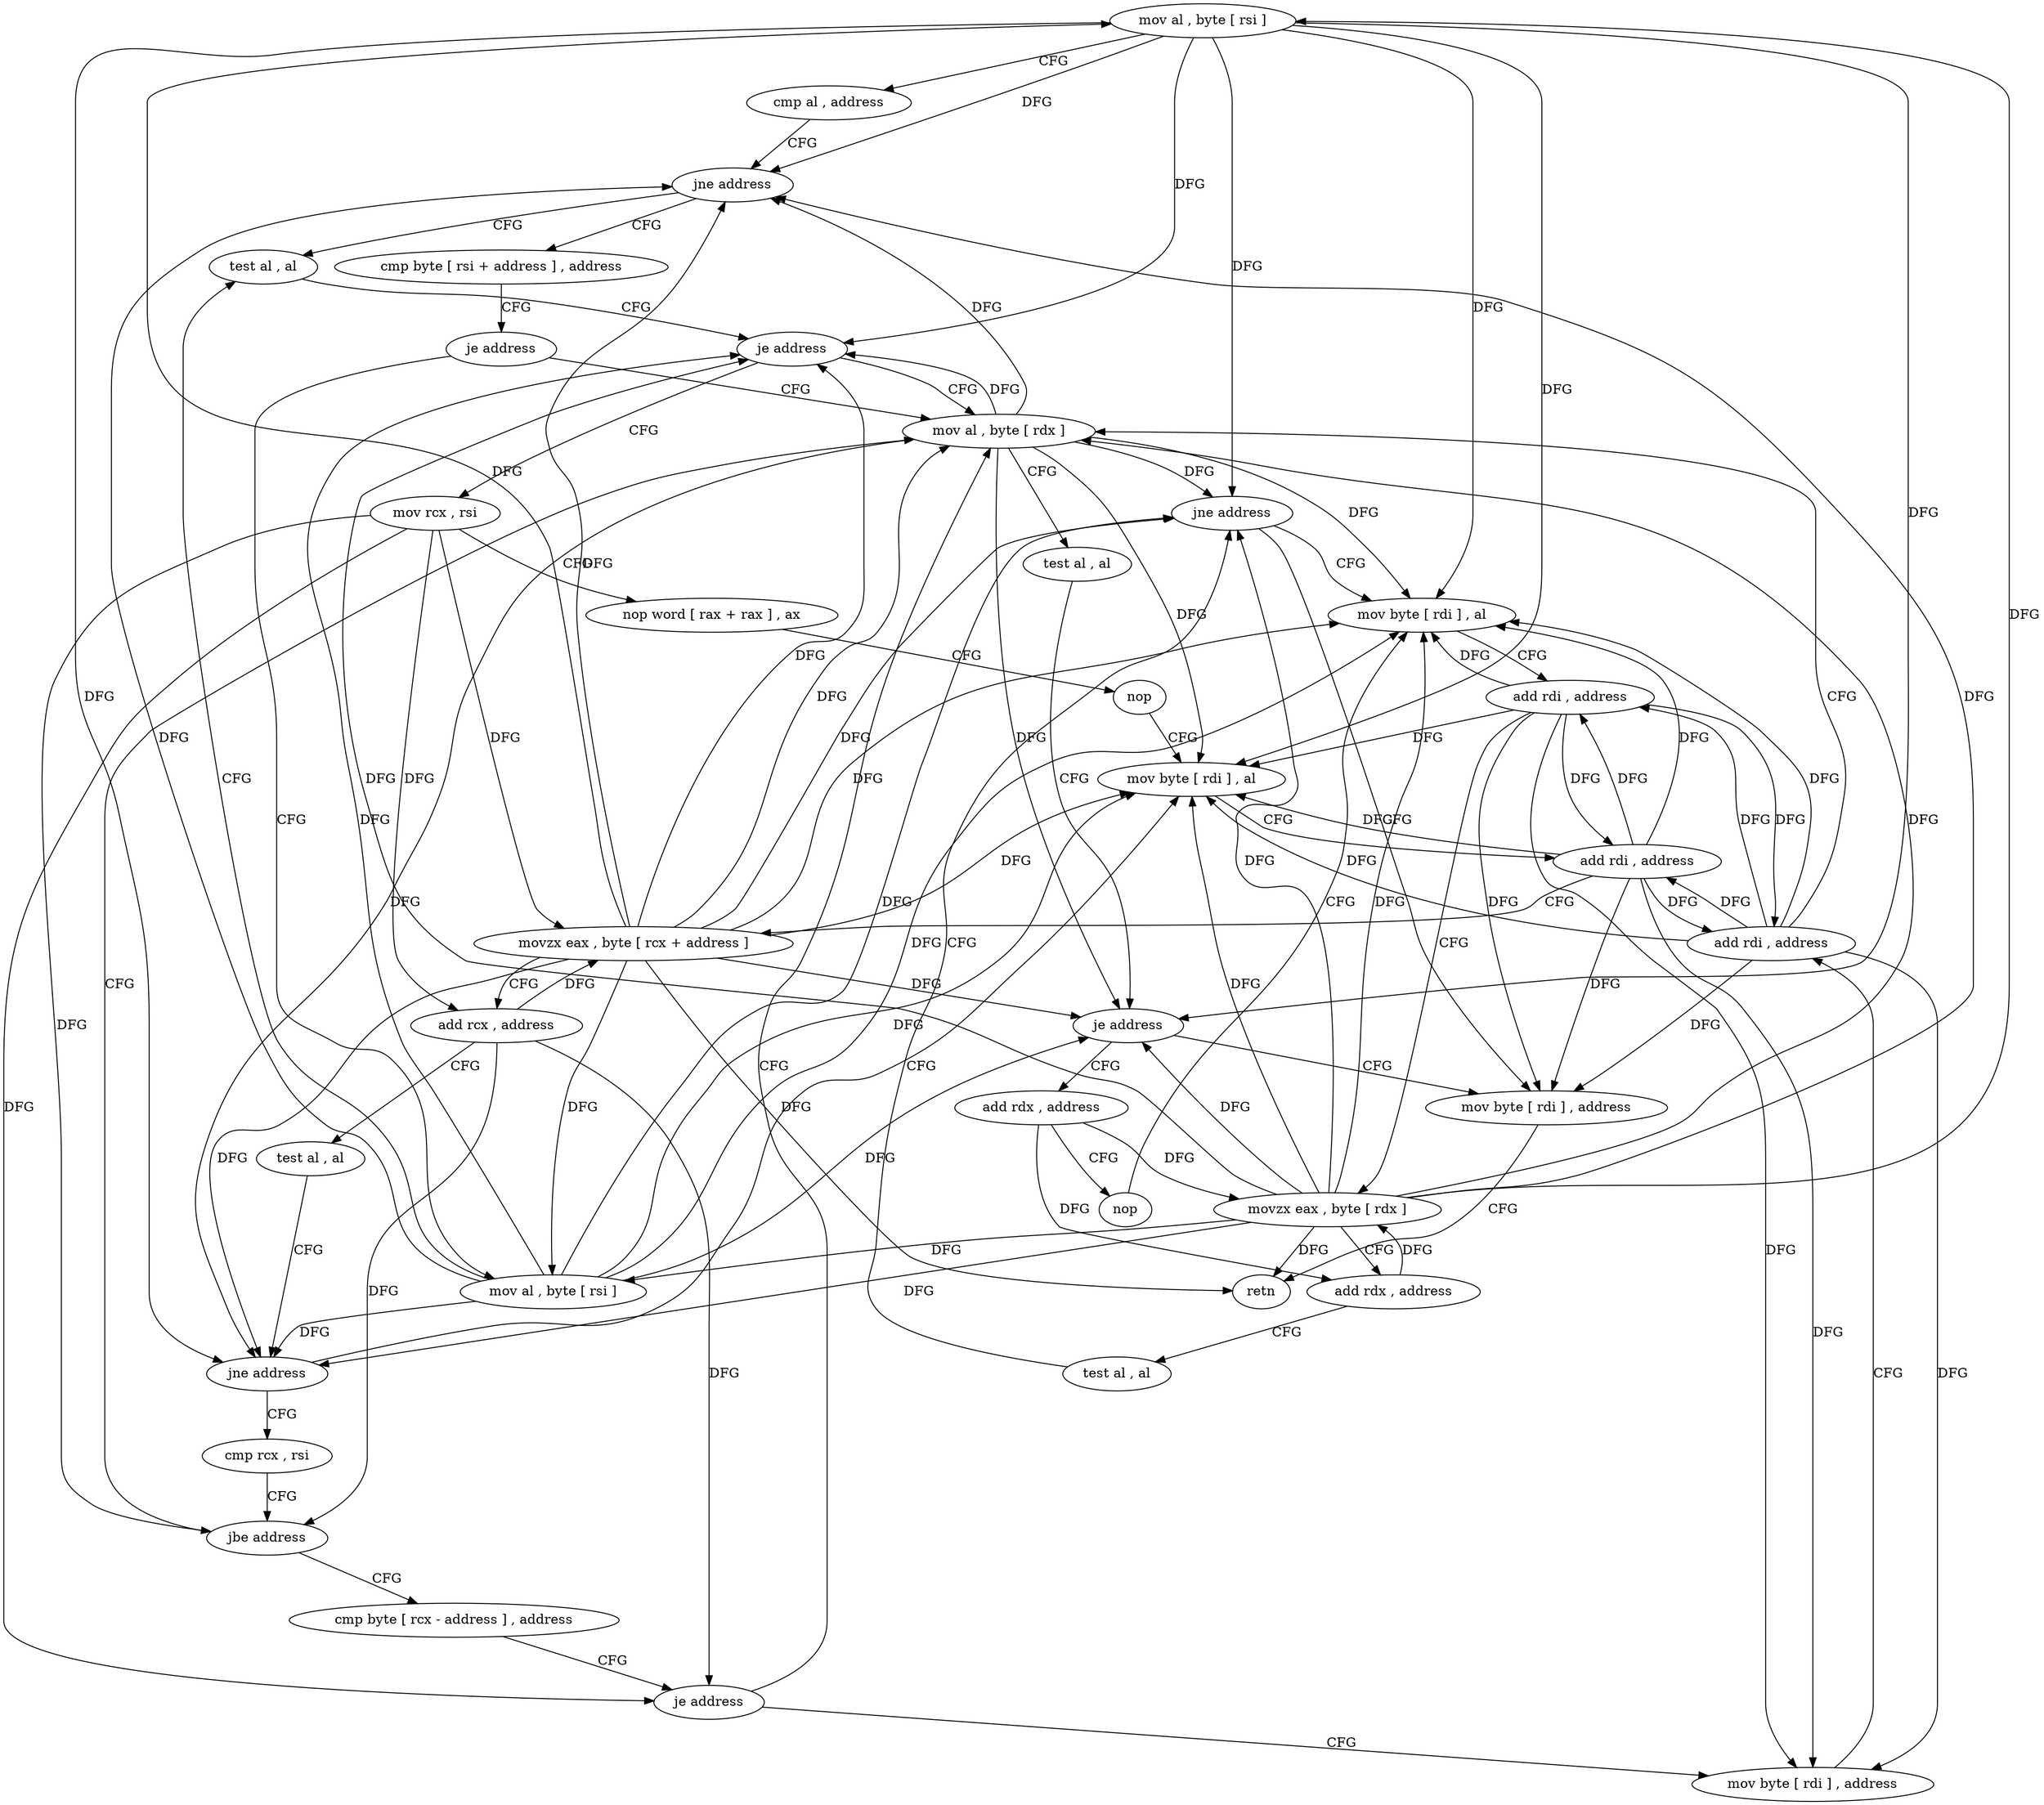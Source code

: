 digraph "func" {
"4223184" [label = "mov al , byte [ rsi ]" ]
"4223186" [label = "cmp al , address" ]
"4223188" [label = "jne address" ]
"4223198" [label = "test al , al" ]
"4223190" [label = "cmp byte [ rsi + address ] , address" ]
"4223200" [label = "je address" ]
"4223252" [label = "mov al , byte [ rdx ]" ]
"4223202" [label = "mov rcx , rsi" ]
"4223194" [label = "je address" ]
"4223196" [label = "mov al , byte [ rsi ]" ]
"4223254" [label = "test al , al" ]
"4223256" [label = "je address" ]
"4223281" [label = "mov byte [ rdi ] , address" ]
"4223258" [label = "add rdx , address" ]
"4223205" [label = "nop word [ rax + rax ] , ax" ]
"4223215" [label = "nop" ]
"4223216" [label = "mov byte [ rdi ] , al" ]
"4223284" [label = "retn" ]
"4223262" [label = "nop" ]
"4223264" [label = "mov byte [ rdi ] , al" ]
"4223218" [label = "add rdi , address" ]
"4223222" [label = "movzx eax , byte [ rcx + address ]" ]
"4223226" [label = "add rcx , address" ]
"4223230" [label = "test al , al" ]
"4223232" [label = "jne address" ]
"4223234" [label = "cmp rcx , rsi" ]
"4223237" [label = "jbe address" ]
"4223239" [label = "cmp byte [ rcx - address ] , address" ]
"4223266" [label = "add rdi , address" ]
"4223270" [label = "movzx eax , byte [ rdx ]" ]
"4223273" [label = "add rdx , address" ]
"4223277" [label = "test al , al" ]
"4223279" [label = "jne address" ]
"4223243" [label = "je address" ]
"4223245" [label = "mov byte [ rdi ] , address" ]
"4223248" [label = "add rdi , address" ]
"4223184" -> "4223186" [ label = "CFG" ]
"4223184" -> "4223188" [ label = "DFG" ]
"4223184" -> "4223200" [ label = "DFG" ]
"4223184" -> "4223256" [ label = "DFG" ]
"4223184" -> "4223216" [ label = "DFG" ]
"4223184" -> "4223232" [ label = "DFG" ]
"4223184" -> "4223264" [ label = "DFG" ]
"4223184" -> "4223279" [ label = "DFG" ]
"4223186" -> "4223188" [ label = "CFG" ]
"4223188" -> "4223198" [ label = "CFG" ]
"4223188" -> "4223190" [ label = "CFG" ]
"4223198" -> "4223200" [ label = "CFG" ]
"4223190" -> "4223194" [ label = "CFG" ]
"4223200" -> "4223252" [ label = "CFG" ]
"4223200" -> "4223202" [ label = "CFG" ]
"4223252" -> "4223254" [ label = "CFG" ]
"4223252" -> "4223188" [ label = "DFG" ]
"4223252" -> "4223200" [ label = "DFG" ]
"4223252" -> "4223256" [ label = "DFG" ]
"4223252" -> "4223216" [ label = "DFG" ]
"4223252" -> "4223232" [ label = "DFG" ]
"4223252" -> "4223264" [ label = "DFG" ]
"4223252" -> "4223279" [ label = "DFG" ]
"4223202" -> "4223205" [ label = "CFG" ]
"4223202" -> "4223222" [ label = "DFG" ]
"4223202" -> "4223226" [ label = "DFG" ]
"4223202" -> "4223237" [ label = "DFG" ]
"4223202" -> "4223243" [ label = "DFG" ]
"4223194" -> "4223252" [ label = "CFG" ]
"4223194" -> "4223196" [ label = "CFG" ]
"4223196" -> "4223198" [ label = "CFG" ]
"4223196" -> "4223188" [ label = "DFG" ]
"4223196" -> "4223200" [ label = "DFG" ]
"4223196" -> "4223256" [ label = "DFG" ]
"4223196" -> "4223216" [ label = "DFG" ]
"4223196" -> "4223232" [ label = "DFG" ]
"4223196" -> "4223264" [ label = "DFG" ]
"4223196" -> "4223279" [ label = "DFG" ]
"4223254" -> "4223256" [ label = "CFG" ]
"4223256" -> "4223281" [ label = "CFG" ]
"4223256" -> "4223258" [ label = "CFG" ]
"4223281" -> "4223284" [ label = "CFG" ]
"4223258" -> "4223262" [ label = "CFG" ]
"4223258" -> "4223270" [ label = "DFG" ]
"4223258" -> "4223273" [ label = "DFG" ]
"4223205" -> "4223215" [ label = "CFG" ]
"4223215" -> "4223216" [ label = "CFG" ]
"4223216" -> "4223218" [ label = "CFG" ]
"4223262" -> "4223264" [ label = "CFG" ]
"4223264" -> "4223266" [ label = "CFG" ]
"4223218" -> "4223222" [ label = "CFG" ]
"4223218" -> "4223281" [ label = "DFG" ]
"4223218" -> "4223216" [ label = "DFG" ]
"4223218" -> "4223264" [ label = "DFG" ]
"4223218" -> "4223266" [ label = "DFG" ]
"4223218" -> "4223245" [ label = "DFG" ]
"4223218" -> "4223248" [ label = "DFG" ]
"4223222" -> "4223226" [ label = "CFG" ]
"4223222" -> "4223188" [ label = "DFG" ]
"4223222" -> "4223200" [ label = "DFG" ]
"4223222" -> "4223256" [ label = "DFG" ]
"4223222" -> "4223216" [ label = "DFG" ]
"4223222" -> "4223184" [ label = "DFG" ]
"4223222" -> "4223252" [ label = "DFG" ]
"4223222" -> "4223196" [ label = "DFG" ]
"4223222" -> "4223284" [ label = "DFG" ]
"4223222" -> "4223232" [ label = "DFG" ]
"4223222" -> "4223264" [ label = "DFG" ]
"4223222" -> "4223279" [ label = "DFG" ]
"4223226" -> "4223230" [ label = "CFG" ]
"4223226" -> "4223222" [ label = "DFG" ]
"4223226" -> "4223237" [ label = "DFG" ]
"4223226" -> "4223243" [ label = "DFG" ]
"4223230" -> "4223232" [ label = "CFG" ]
"4223232" -> "4223216" [ label = "CFG" ]
"4223232" -> "4223234" [ label = "CFG" ]
"4223234" -> "4223237" [ label = "CFG" ]
"4223237" -> "4223252" [ label = "CFG" ]
"4223237" -> "4223239" [ label = "CFG" ]
"4223239" -> "4223243" [ label = "CFG" ]
"4223266" -> "4223270" [ label = "CFG" ]
"4223266" -> "4223281" [ label = "DFG" ]
"4223266" -> "4223218" [ label = "DFG" ]
"4223266" -> "4223216" [ label = "DFG" ]
"4223266" -> "4223264" [ label = "DFG" ]
"4223266" -> "4223245" [ label = "DFG" ]
"4223266" -> "4223248" [ label = "DFG" ]
"4223270" -> "4223273" [ label = "CFG" ]
"4223270" -> "4223188" [ label = "DFG" ]
"4223270" -> "4223200" [ label = "DFG" ]
"4223270" -> "4223256" [ label = "DFG" ]
"4223270" -> "4223216" [ label = "DFG" ]
"4223270" -> "4223232" [ label = "DFG" ]
"4223270" -> "4223264" [ label = "DFG" ]
"4223270" -> "4223184" [ label = "DFG" ]
"4223270" -> "4223252" [ label = "DFG" ]
"4223270" -> "4223196" [ label = "DFG" ]
"4223270" -> "4223284" [ label = "DFG" ]
"4223270" -> "4223279" [ label = "DFG" ]
"4223273" -> "4223277" [ label = "CFG" ]
"4223273" -> "4223270" [ label = "DFG" ]
"4223277" -> "4223279" [ label = "CFG" ]
"4223279" -> "4223264" [ label = "CFG" ]
"4223279" -> "4223281" [ label = "CFG" ]
"4223243" -> "4223252" [ label = "CFG" ]
"4223243" -> "4223245" [ label = "CFG" ]
"4223245" -> "4223248" [ label = "CFG" ]
"4223248" -> "4223252" [ label = "CFG" ]
"4223248" -> "4223281" [ label = "DFG" ]
"4223248" -> "4223218" [ label = "DFG" ]
"4223248" -> "4223266" [ label = "DFG" ]
"4223248" -> "4223245" [ label = "DFG" ]
"4223248" -> "4223216" [ label = "DFG" ]
"4223248" -> "4223264" [ label = "DFG" ]
}
